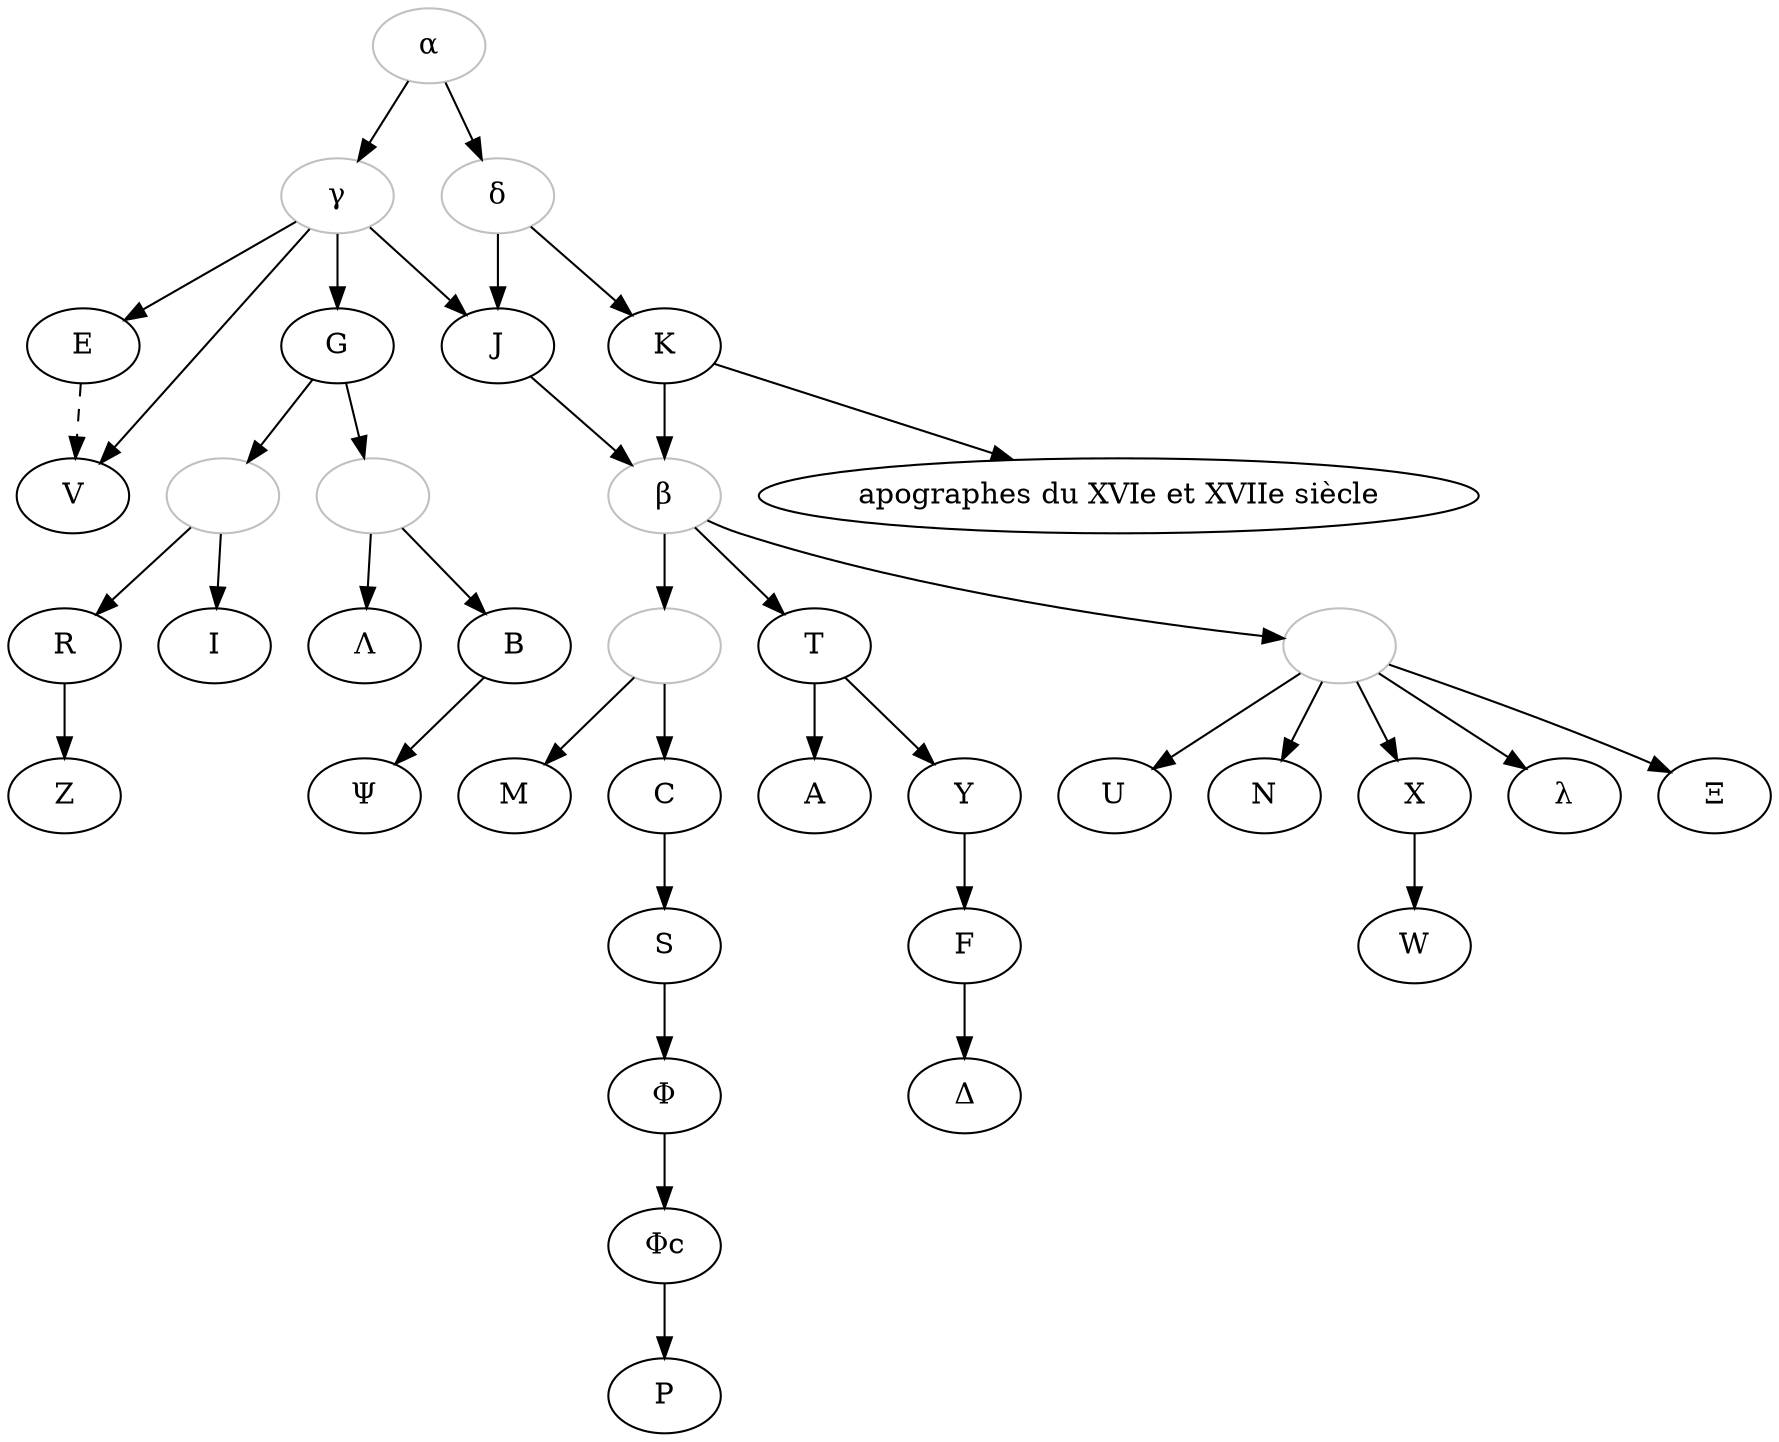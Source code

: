 digraph {

    alpha -> gamma;
    alpha -> delta;

    alpha [label="α", color="grey"]; 
    gamma [label="γ", color="grey"];
    delta [label="δ", color="grey"];

    gamma -> E;
    gamma -> V;
    gamma -> G;
    gamma -> J;

    E -> V [style="dashed"]; 

    delta -> J;
    delta -> K;

    K -> textApo;
    textApo[label="apographes du XVIe et XVIIe siècle"];
    K -> beta;
    beta [label="β", color="grey"];

    G -> 1; 
    G -> 2;
    2 -> Lambda;
    2 -> B;

    Lambda [label="Λ"];

    1 -> R;
    1 -> I; 

    1 [label="", color="grey"];
    2 [label="", color="grey"];

    R -> Z; 

    B -> Psi;

    Psi [label="Ψ"]; 

    J -> beta;

    beta -> 3;

    3 [label="", color="grey"];

    3 -> M;
    3 -> C;

    C -> S; 

    S -> Phi; 
    Phi [label="Φ"];

    Phi -> PhiC;
    PhiC [label="Φc"];

    PhiC -> Rho; 
    Rho [label="Ρ"]; 

    beta -> T; 
    beta -> 4; 

    4 [label="", color="grey"]; 

    T -> A; 
    T -> Y; 

    Y -> F; 

    F -> Delta; 
    Delta [label="Δ"]; 

    4 -> U; 
    4 -> N; 
    4 -> X; 
    4 -> lambda; 

    lambda [label="λ"]; 
    X->W;

    4 -> Xi; 
    Xi [label="Ξ"];     
}
